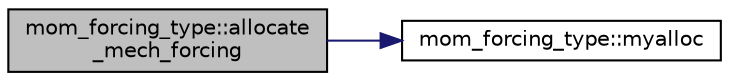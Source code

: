digraph "mom_forcing_type::allocate_mech_forcing"
{
 // INTERACTIVE_SVG=YES
 // LATEX_PDF_SIZE
  edge [fontname="Helvetica",fontsize="10",labelfontname="Helvetica",labelfontsize="10"];
  node [fontname="Helvetica",fontsize="10",shape=record];
  rankdir="LR";
  Node1 [label="mom_forcing_type::allocate\l_mech_forcing",height=0.2,width=0.4,color="black", fillcolor="grey75", style="filled", fontcolor="black",tooltip="Conditionally allocate fields within the mechanical forcing type."];
  Node1 -> Node2 [color="midnightblue",fontsize="10",style="solid",fontname="Helvetica"];
  Node2 [label="mom_forcing_type::myalloc",height=0.2,width=0.4,color="black", fillcolor="white", style="filled",URL="$namespacemom__forcing__type.html#aa9a495456715378fe3dd5fb2bd21eec8",tooltip="Allocates and zeroes-out array."];
}
